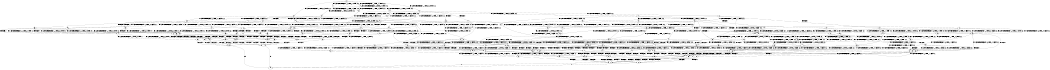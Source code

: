 digraph BCG {
size = "7, 10.5";
center = TRUE;
node [shape = circle];
0 [peripheries = 2];
0 -> 1 [label = "EX !0 !ATOMIC_EXCH_BRANCH (1, +0, TRUE, +0, 1, TRUE) !:0:1:2:"];
0 -> 2 [label = "EX !1 !ATOMIC_EXCH_BRANCH (1, +1, TRUE, +0, 2, TRUE) !:0:1:2:"];
0 -> 3 [label = "EX !2 !ATOMIC_EXCH_BRANCH (1, +1, TRUE, +0, 3, TRUE) !:0:1:2:"];
0 -> 4 [label = "EX !0 !ATOMIC_EXCH_BRANCH (1, +0, TRUE, +0, 1, TRUE) !:0:1:2:"];
1 -> 5 [label = "EX !2 !ATOMIC_EXCH_BRANCH (1, +1, TRUE, +0, 3, TRUE) !:0:1:2:"];
2 -> 6 [label = "EX !0 !ATOMIC_EXCH_BRANCH (1, +0, TRUE, +0, 1, FALSE) !:0:1:2:"];
2 -> 7 [label = "TERMINATE !1"];
2 -> 8 [label = "EX !2 !ATOMIC_EXCH_BRANCH (1, +1, TRUE, +0, 3, FALSE) !:0:1:2:"];
2 -> 9 [label = "EX !0 !ATOMIC_EXCH_BRANCH (1, +0, TRUE, +0, 1, FALSE) !:0:1:2:"];
3 -> 10 [label = "EX !0 !ATOMIC_EXCH_BRANCH (1, +0, TRUE, +0, 1, FALSE) !:0:1:2:"];
3 -> 11 [label = "TERMINATE !2"];
3 -> 12 [label = "EX !1 !ATOMIC_EXCH_BRANCH (1, +1, TRUE, +0, 2, FALSE) !:0:1:2:"];
3 -> 13 [label = "EX !0 !ATOMIC_EXCH_BRANCH (1, +0, TRUE, +0, 1, FALSE) !:0:1:2:"];
4 -> 5 [label = "EX !2 !ATOMIC_EXCH_BRANCH (1, +1, TRUE, +0, 3, TRUE) !:0:1:2:"];
4 -> 14 [label = "EX !1 !ATOMIC_EXCH_BRANCH (1, +1, TRUE, +0, 2, TRUE) !:0:1:2:"];
4 -> 15 [label = "EX !2 !ATOMIC_EXCH_BRANCH (1, +1, TRUE, +0, 3, TRUE) !:0:1:2:"];
4 -> 4 [label = "EX !0 !ATOMIC_EXCH_BRANCH (1, +0, TRUE, +0, 1, TRUE) !:0:1:2:"];
5 -> 10 [label = "EX !0 !ATOMIC_EXCH_BRANCH (1, +0, TRUE, +0, 1, FALSE) !:0:1:2:"];
6 -> 16 [label = "EX !2 !ATOMIC_EXCH_BRANCH (1, +1, TRUE, +0, 3, TRUE) !:0:1:2:"];
7 -> 17 [label = "EX !0 !ATOMIC_EXCH_BRANCH (1, +0, TRUE, +0, 1, FALSE) !:0:2:"];
7 -> 18 [label = "EX !2 !ATOMIC_EXCH_BRANCH (1, +1, TRUE, +0, 3, FALSE) !:0:2:"];
7 -> 19 [label = "EX !0 !ATOMIC_EXCH_BRANCH (1, +0, TRUE, +0, 1, FALSE) !:0:2:"];
8 -> 20 [label = "EX !2 !ATOMIC_EXCH_BRANCH (1, +0, TRUE, +1, 1, TRUE) !:0:1:2:"];
8 -> 21 [label = "TERMINATE !1"];
8 -> 22 [label = "EX !0 !ATOMIC_EXCH_BRANCH (1, +0, TRUE, +0, 1, FALSE) !:0:1:2:"];
8 -> 23 [label = "EX !2 !ATOMIC_EXCH_BRANCH (1, +0, TRUE, +1, 1, TRUE) !:0:1:2:"];
9 -> 16 [label = "EX !2 !ATOMIC_EXCH_BRANCH (1, +1, TRUE, +0, 3, TRUE) !:0:1:2:"];
9 -> 24 [label = "TERMINATE !1"];
9 -> 25 [label = "TERMINATE !0"];
9 -> 26 [label = "EX !2 !ATOMIC_EXCH_BRANCH (1, +1, TRUE, +0, 3, TRUE) !:0:1:2:"];
10 -> 16 [label = "EX !1 !ATOMIC_EXCH_BRANCH (1, +1, TRUE, +0, 2, TRUE) !:0:1:2:"];
11 -> 27 [label = "EX !0 !ATOMIC_EXCH_BRANCH (1, +0, TRUE, +0, 1, FALSE) !:0:1:"];
11 -> 28 [label = "EX !1 !ATOMIC_EXCH_BRANCH (1, +1, TRUE, +0, 2, FALSE) !:0:1:"];
11 -> 29 [label = "EX !0 !ATOMIC_EXCH_BRANCH (1, +0, TRUE, +0, 1, FALSE) !:0:1:"];
12 -> 30 [label = "EX !0 !ATOMIC_EXCH_BRANCH (1, +0, TRUE, +0, 1, FALSE) !:0:1:2:"];
12 -> 31 [label = "TERMINATE !1"];
12 -> 32 [label = "TERMINATE !2"];
12 -> 33 [label = "EX !0 !ATOMIC_EXCH_BRANCH (1, +0, TRUE, +0, 1, FALSE) !:0:1:2:"];
13 -> 16 [label = "EX !1 !ATOMIC_EXCH_BRANCH (1, +1, TRUE, +0, 2, TRUE) !:0:1:2:"];
13 -> 34 [label = "TERMINATE !2"];
13 -> 35 [label = "TERMINATE !0"];
13 -> 26 [label = "EX !1 !ATOMIC_EXCH_BRANCH (1, +1, TRUE, +0, 2, TRUE) !:0:1:2:"];
14 -> 6 [label = "EX !0 !ATOMIC_EXCH_BRANCH (1, +0, TRUE, +0, 1, FALSE) !:0:1:2:"];
14 -> 36 [label = "TERMINATE !1"];
14 -> 37 [label = "EX !2 !ATOMIC_EXCH_BRANCH (1, +1, TRUE, +0, 3, FALSE) !:0:1:2:"];
14 -> 9 [label = "EX !0 !ATOMIC_EXCH_BRANCH (1, +0, TRUE, +0, 1, FALSE) !:0:1:2:"];
15 -> 10 [label = "EX !0 !ATOMIC_EXCH_BRANCH (1, +0, TRUE, +0, 1, FALSE) !:0:1:2:"];
15 -> 38 [label = "TERMINATE !2"];
15 -> 39 [label = "EX !1 !ATOMIC_EXCH_BRANCH (1, +1, TRUE, +0, 2, FALSE) !:0:1:2:"];
15 -> 13 [label = "EX !0 !ATOMIC_EXCH_BRANCH (1, +0, TRUE, +0, 1, FALSE) !:0:1:2:"];
16 -> 40 [label = "TERMINATE !0"];
17 -> 41 [label = "EX !2 !ATOMIC_EXCH_BRANCH (1, +1, TRUE, +0, 3, TRUE) !:0:2:"];
18 -> 42 [label = "EX !2 !ATOMIC_EXCH_BRANCH (1, +0, TRUE, +1, 1, TRUE) !:0:2:"];
18 -> 43 [label = "EX !0 !ATOMIC_EXCH_BRANCH (1, +0, TRUE, +0, 1, FALSE) !:0:2:"];
18 -> 44 [label = "EX !2 !ATOMIC_EXCH_BRANCH (1, +0, TRUE, +1, 1, TRUE) !:0:2:"];
19 -> 41 [label = "EX !2 !ATOMIC_EXCH_BRANCH (1, +1, TRUE, +0, 3, TRUE) !:0:2:"];
19 -> 45 [label = "TERMINATE !0"];
19 -> 46 [label = "EX !2 !ATOMIC_EXCH_BRANCH (1, +1, TRUE, +0, 3, TRUE) !:0:2:"];
20 -> 47 [label = "EX !2 !ATOMIC_EXCH_BRANCH (1, +1, TRUE, +0, 3, TRUE) !:0:1:2:"];
21 -> 42 [label = "EX !2 !ATOMIC_EXCH_BRANCH (1, +0, TRUE, +1, 1, TRUE) !:0:2:"];
21 -> 43 [label = "EX !0 !ATOMIC_EXCH_BRANCH (1, +0, TRUE, +0, 1, FALSE) !:0:2:"];
21 -> 44 [label = "EX !2 !ATOMIC_EXCH_BRANCH (1, +0, TRUE, +1, 1, TRUE) !:0:2:"];
22 -> 48 [label = "EX !2 !ATOMIC_EXCH_BRANCH (1, +0, TRUE, +1, 1, FALSE) !:0:1:2:"];
22 -> 49 [label = "TERMINATE !1"];
22 -> 50 [label = "TERMINATE !0"];
22 -> 51 [label = "EX !2 !ATOMIC_EXCH_BRANCH (1, +0, TRUE, +1, 1, FALSE) !:0:1:2:"];
23 -> 47 [label = "EX !2 !ATOMIC_EXCH_BRANCH (1, +1, TRUE, +0, 3, TRUE) !:0:1:2:"];
23 -> 52 [label = "TERMINATE !1"];
23 -> 53 [label = "EX !0 !ATOMIC_EXCH_BRANCH (1, +0, TRUE, +0, 1, TRUE) !:0:1:2:"];
23 -> 54 [label = "EX !2 !ATOMIC_EXCH_BRANCH (1, +1, TRUE, +0, 3, TRUE) !:0:1:2:"];
24 -> 41 [label = "EX !2 !ATOMIC_EXCH_BRANCH (1, +1, TRUE, +0, 3, TRUE) !:0:2:"];
24 -> 45 [label = "TERMINATE !0"];
24 -> 46 [label = "EX !2 !ATOMIC_EXCH_BRANCH (1, +1, TRUE, +0, 3, TRUE) !:0:2:"];
25 -> 55 [label = "EX !2 !ATOMIC_EXCH_BRANCH (1, +1, TRUE, +0, 3, TRUE) !:1:2:"];
25 -> 45 [label = "TERMINATE !1"];
25 -> 56 [label = "EX !2 !ATOMIC_EXCH_BRANCH (1, +1, TRUE, +0, 3, TRUE) !:1:2:"];
26 -> 40 [label = "TERMINATE !0"];
26 -> 57 [label = "TERMINATE !1"];
26 -> 58 [label = "TERMINATE !2"];
26 -> 59 [label = "TERMINATE !0"];
27 -> 60 [label = "EX !1 !ATOMIC_EXCH_BRANCH (1, +1, TRUE, +0, 2, TRUE) !:0:1:"];
28 -> 61 [label = "EX !0 !ATOMIC_EXCH_BRANCH (1, +0, TRUE, +0, 1, FALSE) !:0:1:"];
28 -> 62 [label = "TERMINATE !1"];
28 -> 63 [label = "EX !0 !ATOMIC_EXCH_BRANCH (1, +0, TRUE, +0, 1, FALSE) !:0:1:"];
29 -> 60 [label = "EX !1 !ATOMIC_EXCH_BRANCH (1, +1, TRUE, +0, 2, TRUE) !:0:1:"];
29 -> 64 [label = "TERMINATE !0"];
29 -> 65 [label = "EX !1 !ATOMIC_EXCH_BRANCH (1, +1, TRUE, +0, 2, TRUE) !:0:1:"];
30 -> 66 [label = "TERMINATE !0"];
31 -> 67 [label = "EX !0 !ATOMIC_EXCH_BRANCH (1, +0, TRUE, +0, 1, FALSE) !:0:2:"];
31 -> 62 [label = "TERMINATE !2"];
31 -> 68 [label = "EX !0 !ATOMIC_EXCH_BRANCH (1, +0, TRUE, +0, 1, FALSE) !:0:2:"];
32 -> 61 [label = "EX !0 !ATOMIC_EXCH_BRANCH (1, +0, TRUE, +0, 1, FALSE) !:0:1:"];
32 -> 62 [label = "TERMINATE !1"];
32 -> 63 [label = "EX !0 !ATOMIC_EXCH_BRANCH (1, +0, TRUE, +0, 1, FALSE) !:0:1:"];
33 -> 66 [label = "TERMINATE !0"];
33 -> 69 [label = "TERMINATE !1"];
33 -> 70 [label = "TERMINATE !2"];
33 -> 71 [label = "TERMINATE !0"];
34 -> 60 [label = "EX !1 !ATOMIC_EXCH_BRANCH (1, +1, TRUE, +0, 2, TRUE) !:0:1:"];
34 -> 64 [label = "TERMINATE !0"];
34 -> 65 [label = "EX !1 !ATOMIC_EXCH_BRANCH (1, +1, TRUE, +0, 2, TRUE) !:0:1:"];
35 -> 55 [label = "EX !1 !ATOMIC_EXCH_BRANCH (1, +1, TRUE, +0, 2, TRUE) !:1:2:"];
35 -> 64 [label = "TERMINATE !2"];
35 -> 56 [label = "EX !1 !ATOMIC_EXCH_BRANCH (1, +1, TRUE, +0, 2, TRUE) !:1:2:"];
36 -> 17 [label = "EX !0 !ATOMIC_EXCH_BRANCH (1, +0, TRUE, +0, 1, FALSE) !:0:2:"];
36 -> 72 [label = "EX !2 !ATOMIC_EXCH_BRANCH (1, +1, TRUE, +0, 3, FALSE) !:0:2:"];
36 -> 19 [label = "EX !0 !ATOMIC_EXCH_BRANCH (1, +0, TRUE, +0, 1, FALSE) !:0:2:"];
37 -> 73 [label = "EX !0 !ATOMIC_EXCH_BRANCH (1, +0, TRUE, +0, 1, FALSE) !:0:1:2:"];
37 -> 74 [label = "TERMINATE !1"];
37 -> 75 [label = "EX !2 !ATOMIC_EXCH_BRANCH (1, +0, TRUE, +1, 1, TRUE) !:0:1:2:"];
37 -> 22 [label = "EX !0 !ATOMIC_EXCH_BRANCH (1, +0, TRUE, +0, 1, FALSE) !:0:1:2:"];
38 -> 27 [label = "EX !0 !ATOMIC_EXCH_BRANCH (1, +0, TRUE, +0, 1, FALSE) !:0:1:"];
38 -> 76 [label = "EX !1 !ATOMIC_EXCH_BRANCH (1, +1, TRUE, +0, 2, FALSE) !:0:1:"];
38 -> 29 [label = "EX !0 !ATOMIC_EXCH_BRANCH (1, +0, TRUE, +0, 1, FALSE) !:0:1:"];
39 -> 30 [label = "EX !0 !ATOMIC_EXCH_BRANCH (1, +0, TRUE, +0, 1, FALSE) !:0:1:2:"];
39 -> 77 [label = "TERMINATE !1"];
39 -> 78 [label = "TERMINATE !2"];
39 -> 33 [label = "EX !0 !ATOMIC_EXCH_BRANCH (1, +0, TRUE, +0, 1, FALSE) !:0:1:2:"];
40 -> 79 [label = "TERMINATE !2"];
41 -> 80 [label = "TERMINATE !0"];
42 -> 81 [label = "EX !2 !ATOMIC_EXCH_BRANCH (1, +1, TRUE, +0, 3, TRUE) !:0:2:"];
43 -> 82 [label = "EX !2 !ATOMIC_EXCH_BRANCH (1, +0, TRUE, +1, 1, FALSE) !:0:2:"];
43 -> 83 [label = "TERMINATE !0"];
43 -> 84 [label = "EX !2 !ATOMIC_EXCH_BRANCH (1, +0, TRUE, +1, 1, FALSE) !:0:2:"];
44 -> 81 [label = "EX !2 !ATOMIC_EXCH_BRANCH (1, +1, TRUE, +0, 3, TRUE) !:0:2:"];
44 -> 85 [label = "EX !0 !ATOMIC_EXCH_BRANCH (1, +0, TRUE, +0, 1, TRUE) !:0:2:"];
44 -> 86 [label = "EX !2 !ATOMIC_EXCH_BRANCH (1, +1, TRUE, +0, 3, TRUE) !:0:2:"];
45 -> 87 [label = "EX !2 !ATOMIC_EXCH_BRANCH (1, +1, TRUE, +0, 3, TRUE) !:2:"];
45 -> 88 [label = "EX !2 !ATOMIC_EXCH_BRANCH (1, +1, TRUE, +0, 3, TRUE) !:2:"];
46 -> 80 [label = "TERMINATE !0"];
46 -> 89 [label = "TERMINATE !2"];
46 -> 90 [label = "TERMINATE !0"];
47 -> 30 [label = "EX !0 !ATOMIC_EXCH_BRANCH (1, +0, TRUE, +0, 1, FALSE) !:0:1:2:"];
48 -> 66 [label = "TERMINATE !0"];
49 -> 82 [label = "EX !2 !ATOMIC_EXCH_BRANCH (1, +0, TRUE, +1, 1, FALSE) !:0:2:"];
49 -> 83 [label = "TERMINATE !0"];
49 -> 84 [label = "EX !2 !ATOMIC_EXCH_BRANCH (1, +0, TRUE, +1, 1, FALSE) !:0:2:"];
50 -> 91 [label = "EX !2 !ATOMIC_EXCH_BRANCH (1, +0, TRUE, +1, 1, FALSE) !:1:2:"];
50 -> 83 [label = "TERMINATE !1"];
50 -> 92 [label = "EX !2 !ATOMIC_EXCH_BRANCH (1, +0, TRUE, +1, 1, FALSE) !:1:2:"];
51 -> 66 [label = "TERMINATE !0"];
51 -> 69 [label = "TERMINATE !1"];
51 -> 70 [label = "TERMINATE !2"];
51 -> 71 [label = "TERMINATE !0"];
52 -> 81 [label = "EX !2 !ATOMIC_EXCH_BRANCH (1, +1, TRUE, +0, 3, TRUE) !:0:2:"];
52 -> 85 [label = "EX !0 !ATOMIC_EXCH_BRANCH (1, +0, TRUE, +0, 1, TRUE) !:0:2:"];
52 -> 86 [label = "EX !2 !ATOMIC_EXCH_BRANCH (1, +1, TRUE, +0, 3, TRUE) !:0:2:"];
53 -> 93 [label = "EX !2 !ATOMIC_EXCH_BRANCH (1, +1, TRUE, +0, 3, TRUE) !:0:1:2:"];
53 -> 94 [label = "TERMINATE !1"];
53 -> 95 [label = "EX !2 !ATOMIC_EXCH_BRANCH (1, +1, TRUE, +0, 3, TRUE) !:0:1:2:"];
53 -> 53 [label = "EX !0 !ATOMIC_EXCH_BRANCH (1, +0, TRUE, +0, 1, TRUE) !:0:1:2:"];
54 -> 30 [label = "EX !0 !ATOMIC_EXCH_BRANCH (1, +0, TRUE, +0, 1, FALSE) !:0:1:2:"];
54 -> 31 [label = "TERMINATE !1"];
54 -> 32 [label = "TERMINATE !2"];
54 -> 33 [label = "EX !0 !ATOMIC_EXCH_BRANCH (1, +0, TRUE, +0, 1, FALSE) !:0:1:2:"];
55 -> 79 [label = "TERMINATE !2"];
56 -> 79 [label = "TERMINATE !2"];
56 -> 90 [label = "TERMINATE !1"];
56 -> 96 [label = "TERMINATE !2"];
57 -> 80 [label = "TERMINATE !0"];
57 -> 89 [label = "TERMINATE !2"];
57 -> 90 [label = "TERMINATE !0"];
58 -> 79 [label = "TERMINATE !0"];
58 -> 89 [label = "TERMINATE !1"];
58 -> 96 [label = "TERMINATE !0"];
59 -> 79 [label = "TERMINATE !2"];
59 -> 90 [label = "TERMINATE !1"];
59 -> 96 [label = "TERMINATE !2"];
60 -> 79 [label = "TERMINATE !0"];
61 -> 97 [label = "TERMINATE !0"];
62 -> 98 [label = "EX !0 !ATOMIC_EXCH_BRANCH (1, +0, TRUE, +0, 1, FALSE) !:0:"];
62 -> 99 [label = "EX !0 !ATOMIC_EXCH_BRANCH (1, +0, TRUE, +0, 1, FALSE) !:0:"];
63 -> 97 [label = "TERMINATE !0"];
63 -> 100 [label = "TERMINATE !1"];
63 -> 101 [label = "TERMINATE !0"];
64 -> 102 [label = "EX !1 !ATOMIC_EXCH_BRANCH (1, +1, TRUE, +0, 2, TRUE) !:1:"];
64 -> 103 [label = "EX !1 !ATOMIC_EXCH_BRANCH (1, +1, TRUE, +0, 2, TRUE) !:1:"];
65 -> 79 [label = "TERMINATE !0"];
65 -> 89 [label = "TERMINATE !1"];
65 -> 96 [label = "TERMINATE !0"];
66 -> 97 [label = "TERMINATE !2"];
67 -> 104 [label = "TERMINATE !0"];
68 -> 104 [label = "TERMINATE !0"];
68 -> 100 [label = "TERMINATE !2"];
68 -> 105 [label = "TERMINATE !0"];
69 -> 104 [label = "TERMINATE !0"];
69 -> 100 [label = "TERMINATE !2"];
69 -> 105 [label = "TERMINATE !0"];
70 -> 97 [label = "TERMINATE !0"];
70 -> 100 [label = "TERMINATE !1"];
70 -> 101 [label = "TERMINATE !0"];
71 -> 97 [label = "TERMINATE !2"];
71 -> 105 [label = "TERMINATE !1"];
71 -> 101 [label = "TERMINATE !2"];
72 -> 106 [label = "EX !0 !ATOMIC_EXCH_BRANCH (1, +0, TRUE, +0, 1, FALSE) !:0:2:"];
72 -> 107 [label = "EX !2 !ATOMIC_EXCH_BRANCH (1, +0, TRUE, +1, 1, TRUE) !:0:2:"];
72 -> 43 [label = "EX !0 !ATOMIC_EXCH_BRANCH (1, +0, TRUE, +0, 1, FALSE) !:0:2:"];
73 -> 48 [label = "EX !2 !ATOMIC_EXCH_BRANCH (1, +0, TRUE, +1, 1, FALSE) !:0:1:2:"];
74 -> 106 [label = "EX !0 !ATOMIC_EXCH_BRANCH (1, +0, TRUE, +0, 1, FALSE) !:0:2:"];
74 -> 107 [label = "EX !2 !ATOMIC_EXCH_BRANCH (1, +0, TRUE, +1, 1, TRUE) !:0:2:"];
74 -> 43 [label = "EX !0 !ATOMIC_EXCH_BRANCH (1, +0, TRUE, +0, 1, FALSE) !:0:2:"];
75 -> 108 [label = "EX !0 !ATOMIC_EXCH_BRANCH (1, +0, TRUE, +0, 1, TRUE) !:0:1:2:"];
75 -> 94 [label = "TERMINATE !1"];
75 -> 95 [label = "EX !2 !ATOMIC_EXCH_BRANCH (1, +1, TRUE, +0, 3, TRUE) !:0:1:2:"];
75 -> 53 [label = "EX !0 !ATOMIC_EXCH_BRANCH (1, +0, TRUE, +0, 1, TRUE) !:0:1:2:"];
76 -> 61 [label = "EX !0 !ATOMIC_EXCH_BRANCH (1, +0, TRUE, +0, 1, FALSE) !:0:1:"];
76 -> 109 [label = "TERMINATE !1"];
76 -> 63 [label = "EX !0 !ATOMIC_EXCH_BRANCH (1, +0, TRUE, +0, 1, FALSE) !:0:1:"];
77 -> 67 [label = "EX !0 !ATOMIC_EXCH_BRANCH (1, +0, TRUE, +0, 1, FALSE) !:0:2:"];
77 -> 109 [label = "TERMINATE !2"];
77 -> 68 [label = "EX !0 !ATOMIC_EXCH_BRANCH (1, +0, TRUE, +0, 1, FALSE) !:0:2:"];
78 -> 61 [label = "EX !0 !ATOMIC_EXCH_BRANCH (1, +0, TRUE, +0, 1, FALSE) !:0:1:"];
78 -> 109 [label = "TERMINATE !1"];
78 -> 63 [label = "EX !0 !ATOMIC_EXCH_BRANCH (1, +0, TRUE, +0, 1, FALSE) !:0:1:"];
79 -> 110 [label = "TERMINATE !1"];
80 -> 110 [label = "TERMINATE !2"];
81 -> 67 [label = "EX !0 !ATOMIC_EXCH_BRANCH (1, +0, TRUE, +0, 1, FALSE) !:0:2:"];
82 -> 104 [label = "TERMINATE !0"];
83 -> 111 [label = "EX !2 !ATOMIC_EXCH_BRANCH (1, +0, TRUE, +1, 1, FALSE) !:2:"];
83 -> 112 [label = "EX !2 !ATOMIC_EXCH_BRANCH (1, +0, TRUE, +1, 1, FALSE) !:2:"];
84 -> 104 [label = "TERMINATE !0"];
84 -> 100 [label = "TERMINATE !2"];
84 -> 105 [label = "TERMINATE !0"];
85 -> 113 [label = "EX !2 !ATOMIC_EXCH_BRANCH (1, +1, TRUE, +0, 3, TRUE) !:0:2:"];
85 -> 114 [label = "EX !2 !ATOMIC_EXCH_BRANCH (1, +1, TRUE, +0, 3, TRUE) !:0:2:"];
85 -> 85 [label = "EX !0 !ATOMIC_EXCH_BRANCH (1, +0, TRUE, +0, 1, TRUE) !:0:2:"];
86 -> 67 [label = "EX !0 !ATOMIC_EXCH_BRANCH (1, +0, TRUE, +0, 1, FALSE) !:0:2:"];
86 -> 62 [label = "TERMINATE !2"];
86 -> 68 [label = "EX !0 !ATOMIC_EXCH_BRANCH (1, +0, TRUE, +0, 1, FALSE) !:0:2:"];
87 -> 110 [label = "TERMINATE !2"];
88 -> 110 [label = "TERMINATE !2"];
88 -> 115 [label = "TERMINATE !2"];
89 -> 110 [label = "TERMINATE !0"];
89 -> 115 [label = "TERMINATE !0"];
90 -> 110 [label = "TERMINATE !2"];
90 -> 115 [label = "TERMINATE !2"];
91 -> 97 [label = "TERMINATE !2"];
92 -> 97 [label = "TERMINATE !2"];
92 -> 105 [label = "TERMINATE !1"];
92 -> 101 [label = "TERMINATE !2"];
93 -> 30 [label = "EX !0 !ATOMIC_EXCH_BRANCH (1, +0, TRUE, +0, 1, FALSE) !:0:1:2:"];
94 -> 116 [label = "EX !0 !ATOMIC_EXCH_BRANCH (1, +0, TRUE, +0, 1, TRUE) !:0:2:"];
94 -> 114 [label = "EX !2 !ATOMIC_EXCH_BRANCH (1, +1, TRUE, +0, 3, TRUE) !:0:2:"];
94 -> 85 [label = "EX !0 !ATOMIC_EXCH_BRANCH (1, +0, TRUE, +0, 1, TRUE) !:0:2:"];
95 -> 30 [label = "EX !0 !ATOMIC_EXCH_BRANCH (1, +0, TRUE, +0, 1, FALSE) !:0:1:2:"];
95 -> 77 [label = "TERMINATE !1"];
95 -> 78 [label = "TERMINATE !2"];
95 -> 33 [label = "EX !0 !ATOMIC_EXCH_BRANCH (1, +0, TRUE, +0, 1, FALSE) !:0:1:2:"];
96 -> 110 [label = "TERMINATE !1"];
96 -> 115 [label = "TERMINATE !1"];
97 -> 117 [label = "TERMINATE !1"];
98 -> 117 [label = "TERMINATE !0"];
99 -> 117 [label = "TERMINATE !0"];
99 -> 118 [label = "TERMINATE !0"];
100 -> 117 [label = "TERMINATE !0"];
100 -> 118 [label = "TERMINATE !0"];
101 -> 117 [label = "TERMINATE !1"];
101 -> 118 [label = "TERMINATE !1"];
102 -> 110 [label = "TERMINATE !1"];
103 -> 110 [label = "TERMINATE !1"];
103 -> 115 [label = "TERMINATE !1"];
104 -> 117 [label = "TERMINATE !2"];
105 -> 117 [label = "TERMINATE !2"];
105 -> 118 [label = "TERMINATE !2"];
106 -> 82 [label = "EX !2 !ATOMIC_EXCH_BRANCH (1, +0, TRUE, +1, 1, FALSE) !:0:2:"];
107 -> 116 [label = "EX !0 !ATOMIC_EXCH_BRANCH (1, +0, TRUE, +0, 1, TRUE) !:0:2:"];
107 -> 114 [label = "EX !2 !ATOMIC_EXCH_BRANCH (1, +1, TRUE, +0, 3, TRUE) !:0:2:"];
107 -> 85 [label = "EX !0 !ATOMIC_EXCH_BRANCH (1, +0, TRUE, +0, 1, TRUE) !:0:2:"];
108 -> 93 [label = "EX !2 !ATOMIC_EXCH_BRANCH (1, +1, TRUE, +0, 3, TRUE) !:0:1:2:"];
109 -> 98 [label = "EX !0 !ATOMIC_EXCH_BRANCH (1, +0, TRUE, +0, 1, FALSE) !:0:"];
109 -> 99 [label = "EX !0 !ATOMIC_EXCH_BRANCH (1, +0, TRUE, +0, 1, FALSE) !:0:"];
110 -> 119 [label = "exit"];
111 -> 117 [label = "TERMINATE !2"];
112 -> 117 [label = "TERMINATE !2"];
112 -> 118 [label = "TERMINATE !2"];
113 -> 67 [label = "EX !0 !ATOMIC_EXCH_BRANCH (1, +0, TRUE, +0, 1, FALSE) !:0:2:"];
114 -> 67 [label = "EX !0 !ATOMIC_EXCH_BRANCH (1, +0, TRUE, +0, 1, FALSE) !:0:2:"];
114 -> 109 [label = "TERMINATE !2"];
114 -> 68 [label = "EX !0 !ATOMIC_EXCH_BRANCH (1, +0, TRUE, +0, 1, FALSE) !:0:2:"];
115 -> 119 [label = "exit"];
116 -> 113 [label = "EX !2 !ATOMIC_EXCH_BRANCH (1, +1, TRUE, +0, 3, TRUE) !:0:2:"];
117 -> 119 [label = "exit"];
118 -> 119 [label = "exit"];
}
